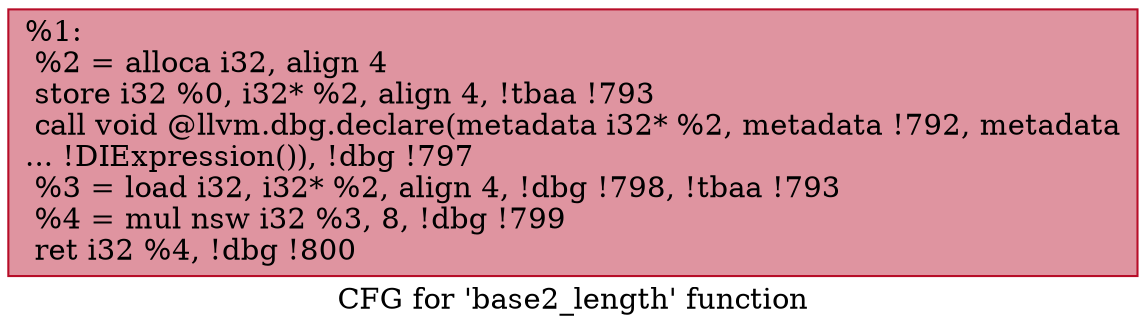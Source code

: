 digraph "CFG for 'base2_length' function" {
	label="CFG for 'base2_length' function";

	Node0xddb890 [shape=record,color="#b70d28ff", style=filled, fillcolor="#b70d2870",label="{%1:\l  %2 = alloca i32, align 4\l  store i32 %0, i32* %2, align 4, !tbaa !793\l  call void @llvm.dbg.declare(metadata i32* %2, metadata !792, metadata\l... !DIExpression()), !dbg !797\l  %3 = load i32, i32* %2, align 4, !dbg !798, !tbaa !793\l  %4 = mul nsw i32 %3, 8, !dbg !799\l  ret i32 %4, !dbg !800\l}"];
}
